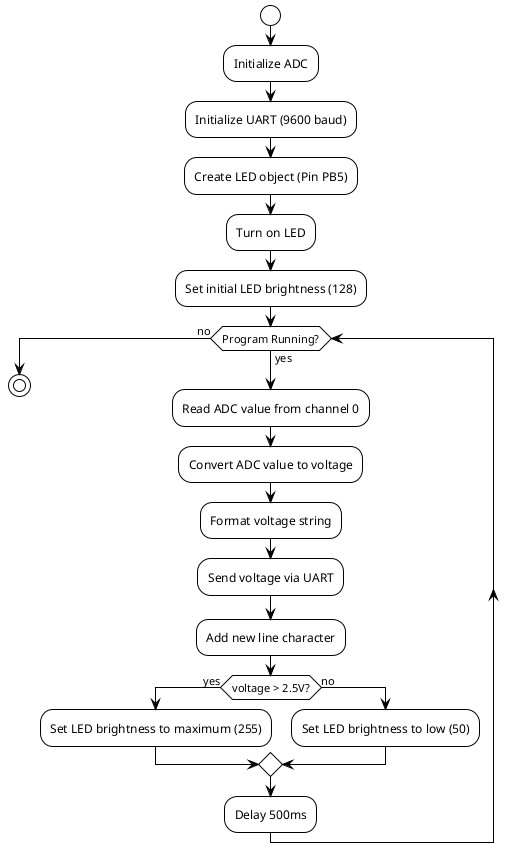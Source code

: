 @startuml Program Flow

!theme plain
skinparam backgroundColor white

start

:Initialize ADC;
:Initialize UART (9600 baud);
:Create LED object (Pin PB5);
:Turn on LED;
:Set initial LED brightness (128);

while (Program Running?) is (yes)
    :Read ADC value from channel 0;
    :Convert ADC value to voltage;
    :Format voltage string;
    
    :Send voltage via UART;
    :Add new line character;
    
    if (voltage > 2.5V?) then (yes)
        :Set LED brightness to maximum (255);
    else (no)
        :Set LED brightness to low (50);
    endif
    
    :Delay 500ms;
endwhile (no)

stop

@enduml